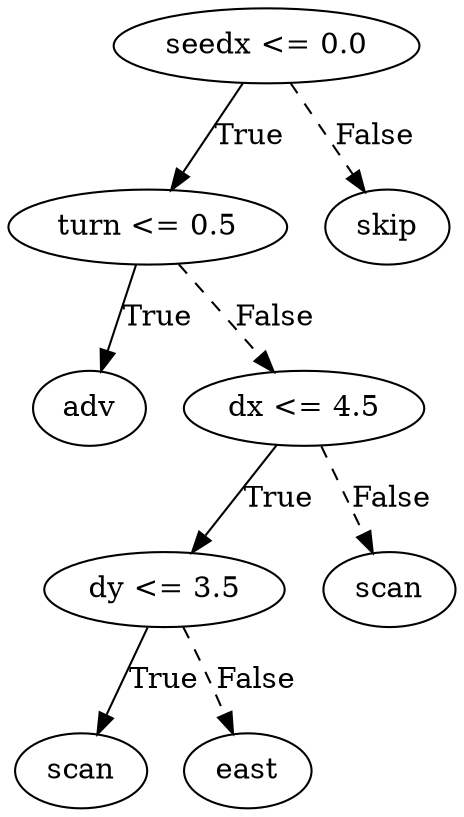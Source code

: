 digraph {
0 [label="seedx <= 0.0"];
1 [label="turn <= 0.5"];
2 [label="adv"];
1 -> 2 [label="True"];
3 [label="dx <= 4.5"];
4 [label="dy <= 3.5"];
5 [label="scan"];
4 -> 5 [label="True"];
6 [label="east"];
4 -> 6 [style="dashed", label="False"];
3 -> 4 [label="True"];
7 [label="scan"];
3 -> 7 [style="dashed", label="False"];
1 -> 3 [style="dashed", label="False"];
0 -> 1 [label="True"];
8 [label="skip"];
0 -> 8 [style="dashed", label="False"];

}